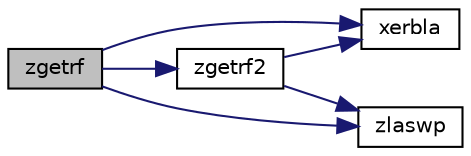 digraph "zgetrf"
{
 // LATEX_PDF_SIZE
  edge [fontname="Helvetica",fontsize="10",labelfontname="Helvetica",labelfontsize="10"];
  node [fontname="Helvetica",fontsize="10",shape=record];
  rankdir="LR";
  Node1 [label="zgetrf",height=0.2,width=0.4,color="black", fillcolor="grey75", style="filled", fontcolor="black",tooltip="ZGETRF"];
  Node1 -> Node2 [color="midnightblue",fontsize="10",style="solid",fontname="Helvetica"];
  Node2 [label="xerbla",height=0.2,width=0.4,color="black", fillcolor="white", style="filled",URL="$xerbla_8f.html#a377ee61015baf8dea7770b3a404b1c07",tooltip="XERBLA"];
  Node1 -> Node3 [color="midnightblue",fontsize="10",style="solid",fontname="Helvetica"];
  Node3 [label="zgetrf2",height=0.2,width=0.4,color="black", fillcolor="white", style="filled",URL="$zgetrf2_8f.html#a87dc743fe496a1bebc67cde3682a6923",tooltip="ZGETRF2"];
  Node3 -> Node2 [color="midnightblue",fontsize="10",style="solid",fontname="Helvetica"];
  Node3 -> Node4 [color="midnightblue",fontsize="10",style="solid",fontname="Helvetica"];
  Node4 [label="zlaswp",height=0.2,width=0.4,color="black", fillcolor="white", style="filled",URL="$zlaswp_8f.html#a49d0e55e934b6e90456a2eb75490c3ef",tooltip="ZLASWP performs a series of row interchanges on a general rectangular matrix."];
  Node1 -> Node4 [color="midnightblue",fontsize="10",style="solid",fontname="Helvetica"];
}
